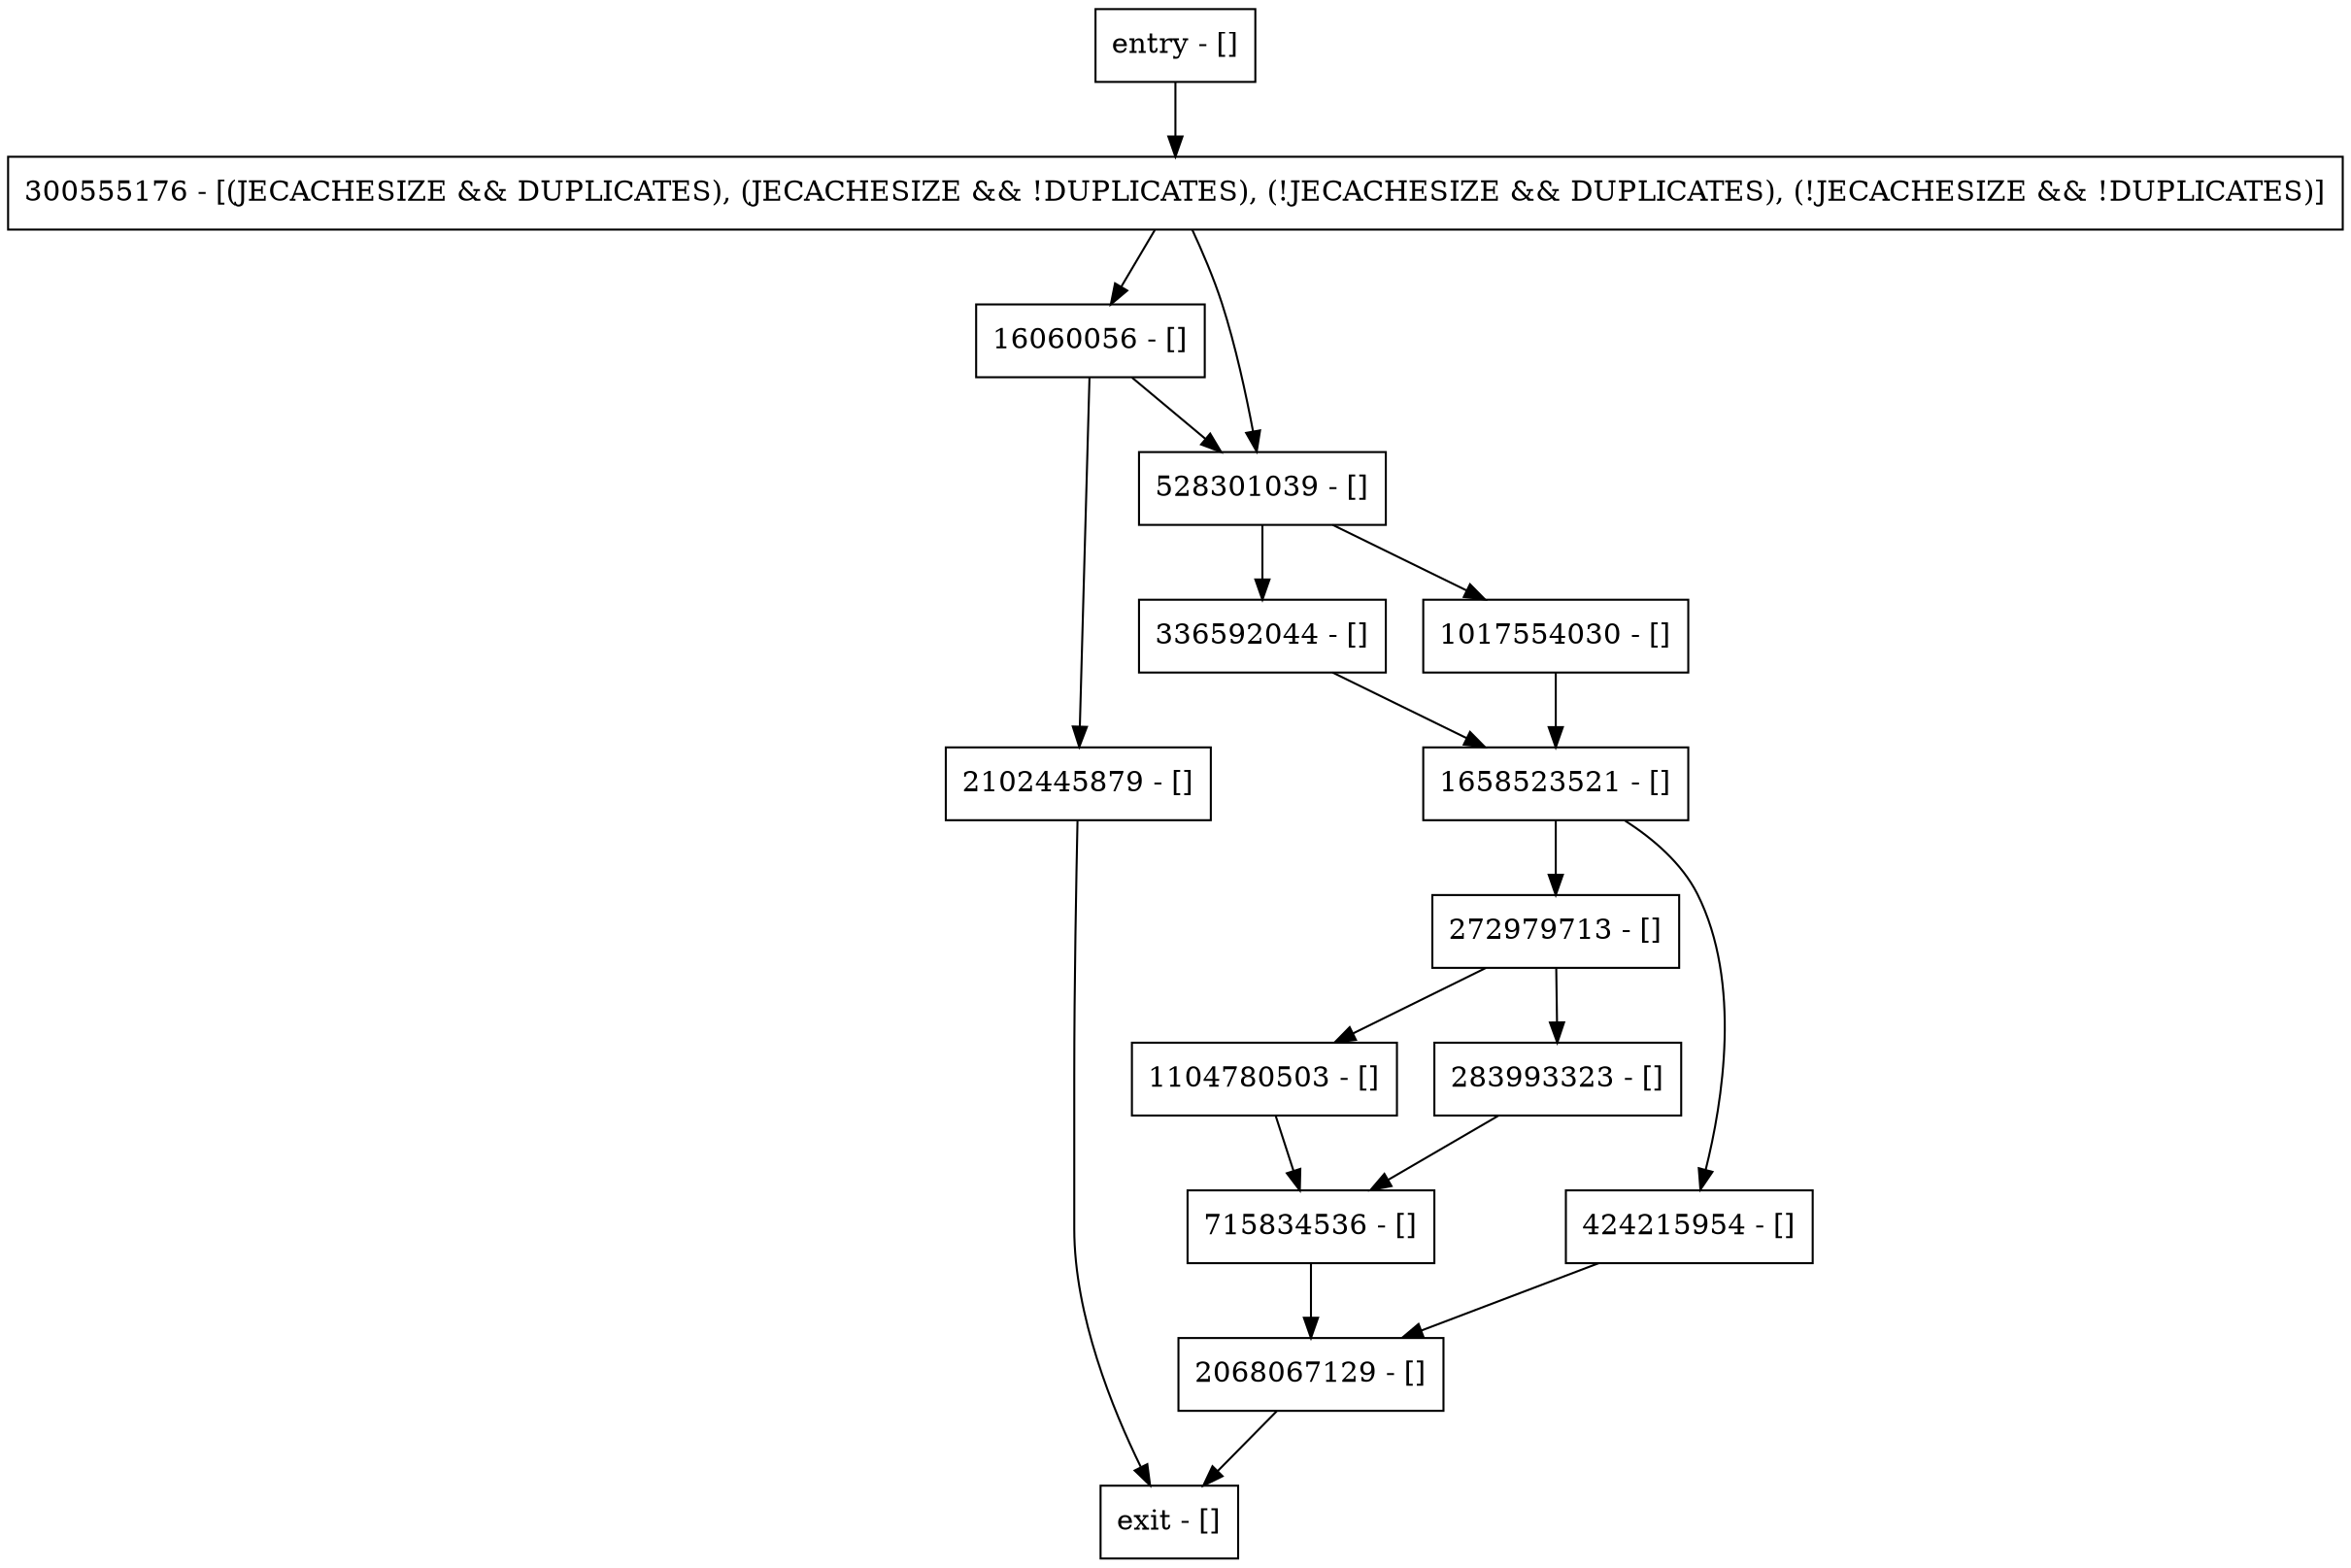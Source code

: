 digraph updateRecord {
node [shape=record];
336592044 [label="336592044 - []"];
2068067129 [label="2068067129 - []"];
1658523521 [label="1658523521 - []"];
1104780503 [label="1104780503 - []"];
16060056 [label="16060056 - []"];
272979713 [label="272979713 - []"];
entry [label="entry - []"];
exit [label="exit - []"];
283993323 [label="283993323 - []"];
300555176 [label="300555176 - [(JECACHESIZE && DUPLICATES), (JECACHESIZE && !DUPLICATES), (!JECACHESIZE && DUPLICATES), (!JECACHESIZE && !DUPLICATES)]"];
715834536 [label="715834536 - []"];
2102445879 [label="2102445879 - []"];
528301039 [label="528301039 - []"];
1017554030 [label="1017554030 - []"];
424215954 [label="424215954 - []"];
entry;
exit;
336592044 -> 1658523521;
2068067129 -> exit;
1658523521 -> 272979713;
1658523521 -> 424215954;
1104780503 -> 715834536;
16060056 -> 2102445879;
16060056 -> 528301039;
272979713 -> 283993323;
272979713 -> 1104780503;
entry -> 300555176;
283993323 -> 715834536;
300555176 -> 528301039;
300555176 -> 16060056;
715834536 -> 2068067129;
2102445879 -> exit;
528301039 -> 336592044;
528301039 -> 1017554030;
1017554030 -> 1658523521;
424215954 -> 2068067129;
}
